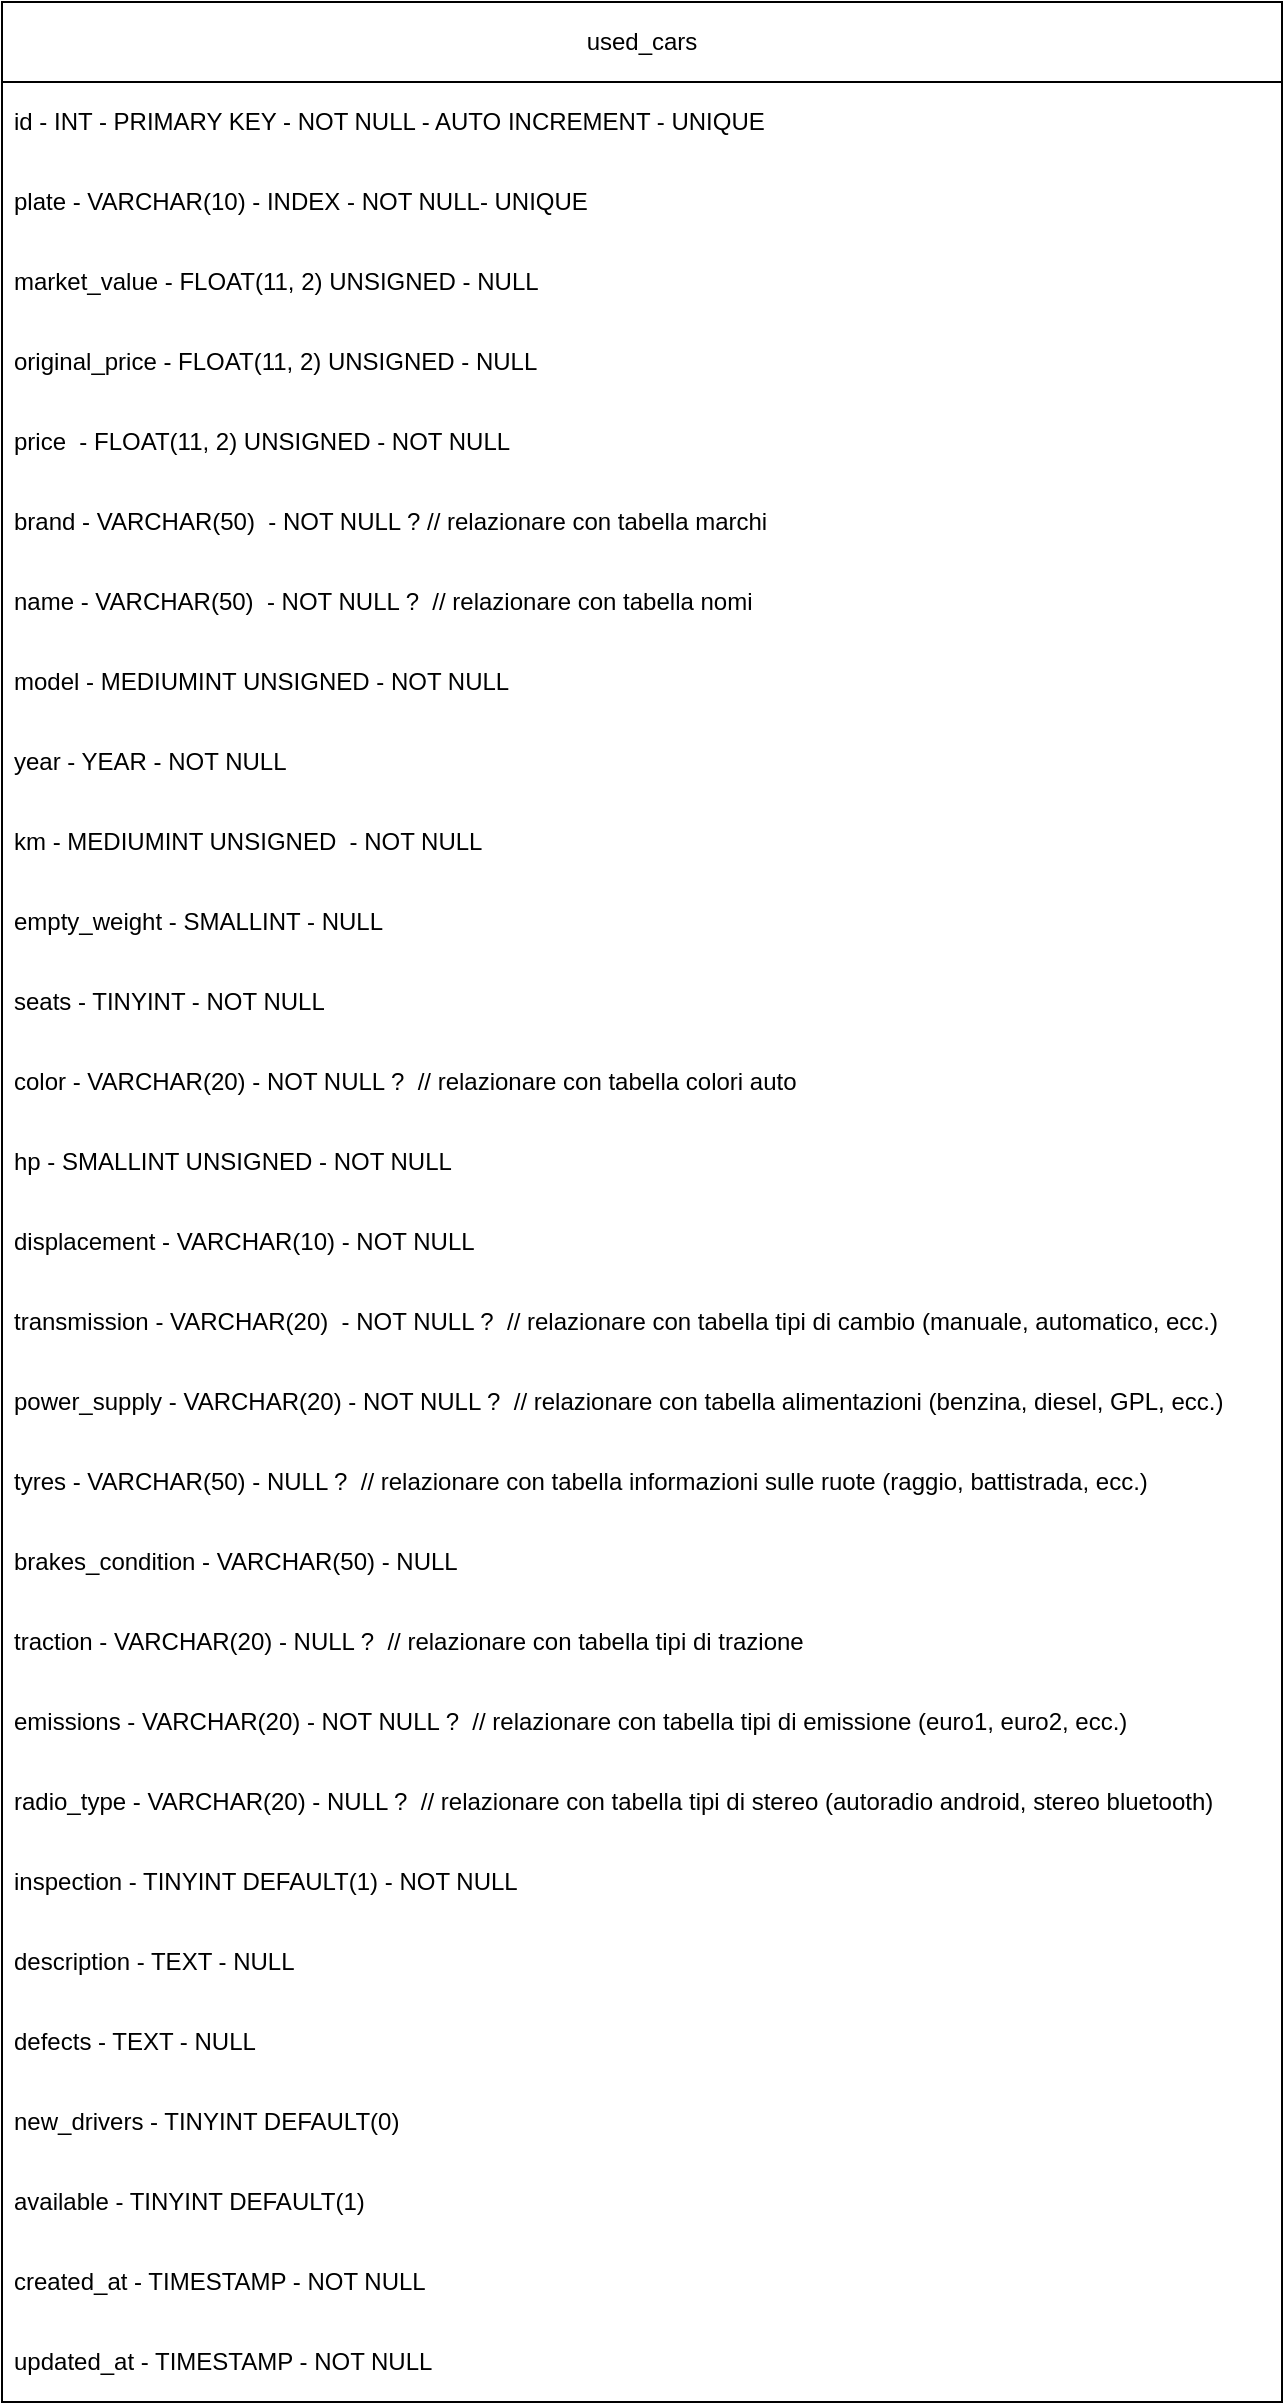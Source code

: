 <mxfile version="24.2.5" type="device">
  <diagram name="Pagina-1" id="qQ2jmCAipeFgoCpyfP0u">
    <mxGraphModel dx="1185" dy="1823" grid="1" gridSize="10" guides="1" tooltips="1" connect="1" arrows="1" fold="1" page="1" pageScale="1" pageWidth="827" pageHeight="1169" math="0" shadow="0">
      <root>
        <mxCell id="0" />
        <mxCell id="1" parent="0" />
        <mxCell id="XFqpfprVKFFytD1txw_K-1" value="used_cars" style="swimlane;fontStyle=0;childLayout=stackLayout;horizontal=1;startSize=40;horizontalStack=0;resizeParent=1;resizeParentMax=0;resizeLast=0;collapsible=1;marginBottom=0;whiteSpace=wrap;html=1;" parent="1" vertex="1">
          <mxGeometry x="94" y="-1080" width="640" height="1200" as="geometry" />
        </mxCell>
        <mxCell id="XFqpfprVKFFytD1txw_K-7" value="id - INT - PRIMARY KEY - NOT NULL - AUTO INCREMENT - UNIQUE&amp;nbsp;" style="text;align=left;verticalAlign=middle;spacingLeft=4;spacingRight=4;overflow=hidden;points=[[0,0.5],[1,0.5]];portConstraint=eastwest;rotatable=0;whiteSpace=wrap;html=1;fillColor=none;labelBorderColor=none;rounded=0;glass=0;fillStyle=dots;" parent="XFqpfprVKFFytD1txw_K-1" vertex="1">
          <mxGeometry y="40" width="640" height="40" as="geometry" />
        </mxCell>
        <mxCell id="XFqpfprVKFFytD1txw_K-11" value="plate - VARCHAR(10) - INDEX - NOT NULL- UNIQUE" style="text;strokeColor=none;fillColor=none;align=left;verticalAlign=middle;spacingLeft=4;spacingRight=4;overflow=hidden;points=[[0,0.5],[1,0.5]];portConstraint=eastwest;rotatable=0;whiteSpace=wrap;html=1;" parent="XFqpfprVKFFytD1txw_K-1" vertex="1">
          <mxGeometry y="80" width="640" height="40" as="geometry" />
        </mxCell>
        <mxCell id="XFqpfprVKFFytD1txw_K-12" value="market_value - FLOAT(11, 2) UNSIGNED - NULL" style="text;strokeColor=none;fillColor=none;align=left;verticalAlign=middle;spacingLeft=4;spacingRight=4;overflow=hidden;points=[[0,0.5],[1,0.5]];portConstraint=eastwest;rotatable=0;whiteSpace=wrap;html=1;" parent="XFqpfprVKFFytD1txw_K-1" vertex="1">
          <mxGeometry y="120" width="640" height="40" as="geometry" />
        </mxCell>
        <mxCell id="XFqpfprVKFFytD1txw_K-14" value="original_price&amp;nbsp;- FLOAT(11, 2) UNSIGNED - NULL" style="text;strokeColor=none;fillColor=none;align=left;verticalAlign=middle;spacingLeft=4;spacingRight=4;overflow=hidden;points=[[0,0.5],[1,0.5]];portConstraint=eastwest;rotatable=0;whiteSpace=wrap;html=1;" parent="XFqpfprVKFFytD1txw_K-1" vertex="1">
          <mxGeometry y="160" width="640" height="40" as="geometry" />
        </mxCell>
        <mxCell id="XFqpfprVKFFytD1txw_K-13" value="price&amp;nbsp;&amp;nbsp;- FLOAT(11, 2) UNSIGNED&amp;nbsp;- NOT NULL" style="text;strokeColor=none;fillColor=none;align=left;verticalAlign=middle;spacingLeft=4;spacingRight=4;overflow=hidden;points=[[0,0.5],[1,0.5]];portConstraint=eastwest;rotatable=0;whiteSpace=wrap;html=1;" parent="XFqpfprVKFFytD1txw_K-1" vertex="1">
          <mxGeometry y="200" width="640" height="40" as="geometry" />
        </mxCell>
        <mxCell id="XFqpfprVKFFytD1txw_K-8" value="brand - VARCHAR(50)&amp;nbsp;&amp;nbsp;- NOT NULL ? // relazionare con tabella marchi" style="text;strokeColor=none;fillColor=none;align=left;verticalAlign=middle;spacingLeft=4;spacingRight=4;overflow=hidden;points=[[0,0.5],[1,0.5]];portConstraint=eastwest;rotatable=0;whiteSpace=wrap;html=1;" parent="XFqpfprVKFFytD1txw_K-1" vertex="1">
          <mxGeometry y="240" width="640" height="40" as="geometry" />
        </mxCell>
        <mxCell id="XFqpfprVKFFytD1txw_K-10" value="name - VARCHAR(50)&amp;nbsp;&amp;nbsp;- NOT NULL ?&amp;nbsp;&amp;nbsp;// relazionare con tabella nomi" style="text;strokeColor=none;fillColor=none;align=left;verticalAlign=middle;spacingLeft=4;spacingRight=4;overflow=hidden;points=[[0,0.5],[1,0.5]];portConstraint=eastwest;rotatable=0;whiteSpace=wrap;html=1;" parent="XFqpfprVKFFytD1txw_K-1" vertex="1">
          <mxGeometry y="280" width="640" height="40" as="geometry" />
        </mxCell>
        <mxCell id="XFqpfprVKFFytD1txw_K-22" value="model - MEDIUMINT UNSIGNED - NOT NULL" style="text;strokeColor=none;fillColor=none;align=left;verticalAlign=middle;spacingLeft=4;spacingRight=4;overflow=hidden;points=[[0,0.5],[1,0.5]];portConstraint=eastwest;rotatable=0;whiteSpace=wrap;html=1;" parent="XFqpfprVKFFytD1txw_K-1" vertex="1">
          <mxGeometry y="320" width="640" height="40" as="geometry" />
        </mxCell>
        <mxCell id="XFqpfprVKFFytD1txw_K-21" value="year - YEAR - NOT NULL" style="text;strokeColor=none;fillColor=none;align=left;verticalAlign=middle;spacingLeft=4;spacingRight=4;overflow=hidden;points=[[0,0.5],[1,0.5]];portConstraint=eastwest;rotatable=0;whiteSpace=wrap;html=1;" parent="XFqpfprVKFFytD1txw_K-1" vertex="1">
          <mxGeometry y="360" width="640" height="40" as="geometry" />
        </mxCell>
        <mxCell id="XFqpfprVKFFytD1txw_K-25" value="km - MEDIUMINT UNSIGNED&amp;nbsp;&amp;nbsp;- NOT NULL" style="text;strokeColor=none;fillColor=none;align=left;verticalAlign=middle;spacingLeft=4;spacingRight=4;overflow=hidden;points=[[0,0.5],[1,0.5]];portConstraint=eastwest;rotatable=0;whiteSpace=wrap;html=1;" parent="XFqpfprVKFFytD1txw_K-1" vertex="1">
          <mxGeometry y="400" width="640" height="40" as="geometry" />
        </mxCell>
        <mxCell id="09YJXXn5YjcWA-_cg1M6-2" value="empty_weight - SMALLINT - NULL" style="text;strokeColor=none;fillColor=none;align=left;verticalAlign=middle;spacingLeft=4;spacingRight=4;overflow=hidden;points=[[0,0.5],[1,0.5]];portConstraint=eastwest;rotatable=0;whiteSpace=wrap;html=1;" vertex="1" parent="XFqpfprVKFFytD1txw_K-1">
          <mxGeometry y="440" width="640" height="40" as="geometry" />
        </mxCell>
        <mxCell id="XFqpfprVKFFytD1txw_K-18" value="seats - TINYINT - NOT NULL" style="text;strokeColor=none;fillColor=none;align=left;verticalAlign=middle;spacingLeft=4;spacingRight=4;overflow=hidden;points=[[0,0.5],[1,0.5]];portConstraint=eastwest;rotatable=0;whiteSpace=wrap;html=1;" parent="XFqpfprVKFFytD1txw_K-1" vertex="1">
          <mxGeometry y="480" width="640" height="40" as="geometry" />
        </mxCell>
        <mxCell id="09YJXXn5YjcWA-_cg1M6-4" value="color - VARCHAR(20) - NOT NULL ?&amp;nbsp;&amp;nbsp;// relazionare con tabella colori auto" style="text;strokeColor=none;fillColor=none;align=left;verticalAlign=middle;spacingLeft=4;spacingRight=4;overflow=hidden;points=[[0,0.5],[1,0.5]];portConstraint=eastwest;rotatable=0;whiteSpace=wrap;html=1;" vertex="1" parent="XFqpfprVKFFytD1txw_K-1">
          <mxGeometry y="520" width="640" height="40" as="geometry" />
        </mxCell>
        <mxCell id="XFqpfprVKFFytD1txw_K-16" value="hp - SMALLINT UNSIGNED - NOT NULL" style="text;strokeColor=none;fillColor=none;align=left;verticalAlign=middle;spacingLeft=4;spacingRight=4;overflow=hidden;points=[[0,0.5],[1,0.5]];portConstraint=eastwest;rotatable=0;whiteSpace=wrap;html=1;" parent="XFqpfprVKFFytD1txw_K-1" vertex="1">
          <mxGeometry y="560" width="640" height="40" as="geometry" />
        </mxCell>
        <mxCell id="XFqpfprVKFFytD1txw_K-17" value="displacement - VARCHAR(10) - NOT NULL" style="text;strokeColor=none;fillColor=none;align=left;verticalAlign=middle;spacingLeft=4;spacingRight=4;overflow=hidden;points=[[0,0.5],[1,0.5]];portConstraint=eastwest;rotatable=0;whiteSpace=wrap;html=1;" parent="XFqpfprVKFFytD1txw_K-1" vertex="1">
          <mxGeometry y="600" width="640" height="40" as="geometry" />
        </mxCell>
        <mxCell id="XFqpfprVKFFytD1txw_K-19" value="transmission - VARCHAR(20)&amp;nbsp; - NOT NULL ?&amp;nbsp;&amp;nbsp;// relazionare con tabella tipi di cambio (manuale, automatico, ecc.)" style="text;strokeColor=none;fillColor=none;align=left;verticalAlign=middle;spacingLeft=4;spacingRight=4;overflow=hidden;points=[[0,0.5],[1,0.5]];portConstraint=eastwest;rotatable=0;whiteSpace=wrap;html=1;" parent="XFqpfprVKFFytD1txw_K-1" vertex="1">
          <mxGeometry y="640" width="640" height="40" as="geometry" />
        </mxCell>
        <mxCell id="XFqpfprVKFFytD1txw_K-23" value="power_supply - VARCHAR(20) - NOT NULL ?&amp;nbsp;&amp;nbsp;// relazionare con tabella alimentazioni (benzina, diesel, GPL, ecc.)" style="text;strokeColor=none;fillColor=none;align=left;verticalAlign=middle;spacingLeft=4;spacingRight=4;overflow=hidden;points=[[0,0.5],[1,0.5]];portConstraint=eastwest;rotatable=0;whiteSpace=wrap;html=1;" parent="XFqpfprVKFFytD1txw_K-1" vertex="1">
          <mxGeometry y="680" width="640" height="40" as="geometry" />
        </mxCell>
        <mxCell id="XFqpfprVKFFytD1txw_K-31" value="tyres - VARCHAR(50) - NULL ?&amp;nbsp;&amp;nbsp;// relazionare con tabella informazioni sulle ruote (raggio, battistrada, ecc.)" style="text;strokeColor=none;fillColor=none;align=left;verticalAlign=middle;spacingLeft=4;spacingRight=4;overflow=hidden;points=[[0,0.5],[1,0.5]];portConstraint=eastwest;rotatable=0;whiteSpace=wrap;html=1;" parent="XFqpfprVKFFytD1txw_K-1" vertex="1">
          <mxGeometry y="720" width="640" height="40" as="geometry" />
        </mxCell>
        <mxCell id="XFqpfprVKFFytD1txw_K-32" value="brakes_condition - VARCHAR(50) - NULL" style="text;strokeColor=none;fillColor=none;align=left;verticalAlign=middle;spacingLeft=4;spacingRight=4;overflow=hidden;points=[[0,0.5],[1,0.5]];portConstraint=eastwest;rotatable=0;whiteSpace=wrap;html=1;" parent="XFqpfprVKFFytD1txw_K-1" vertex="1">
          <mxGeometry y="760" width="640" height="40" as="geometry" />
        </mxCell>
        <mxCell id="09YJXXn5YjcWA-_cg1M6-1" value="traction - VARCHAR(20) - NULL ?&amp;nbsp;&amp;nbsp;// relazionare con tabella tipi di trazione" style="text;strokeColor=none;fillColor=none;align=left;verticalAlign=middle;spacingLeft=4;spacingRight=4;overflow=hidden;points=[[0,0.5],[1,0.5]];portConstraint=eastwest;rotatable=0;whiteSpace=wrap;html=1;" vertex="1" parent="XFqpfprVKFFytD1txw_K-1">
          <mxGeometry y="800" width="640" height="40" as="geometry" />
        </mxCell>
        <mxCell id="09YJXXn5YjcWA-_cg1M6-3" value="emissions - VARCHAR(20) - NOT NULL ?&amp;nbsp;&amp;nbsp;// relazionare con tabella tipi di emissione (euro1, euro2, ecc.)" style="text;strokeColor=none;fillColor=none;align=left;verticalAlign=middle;spacingLeft=4;spacingRight=4;overflow=hidden;points=[[0,0.5],[1,0.5]];portConstraint=eastwest;rotatable=0;whiteSpace=wrap;html=1;" vertex="1" parent="XFqpfprVKFFytD1txw_K-1">
          <mxGeometry y="840" width="640" height="40" as="geometry" />
        </mxCell>
        <mxCell id="XFqpfprVKFFytD1txw_K-33" value="radio_type - VARCHAR(20) - NULL ?&amp;nbsp;&amp;nbsp;// relazionare con tabella tipi di stereo (autoradio android, stereo bluetooth)" style="text;strokeColor=none;fillColor=none;align=left;verticalAlign=middle;spacingLeft=4;spacingRight=4;overflow=hidden;points=[[0,0.5],[1,0.5]];portConstraint=eastwest;rotatable=0;whiteSpace=wrap;html=1;" parent="XFqpfprVKFFytD1txw_K-1" vertex="1">
          <mxGeometry y="880" width="640" height="40" as="geometry" />
        </mxCell>
        <mxCell id="XFqpfprVKFFytD1txw_K-30" value="inspection - TINYINT DEFAULT(1) - NOT NULL" style="text;strokeColor=none;fillColor=none;align=left;verticalAlign=middle;spacingLeft=4;spacingRight=4;overflow=hidden;points=[[0,0.5],[1,0.5]];portConstraint=eastwest;rotatable=0;whiteSpace=wrap;html=1;" parent="XFqpfprVKFFytD1txw_K-1" vertex="1">
          <mxGeometry y="920" width="640" height="40" as="geometry" />
        </mxCell>
        <mxCell id="XFqpfprVKFFytD1txw_K-24" value="description - TEXT - NULL" style="text;strokeColor=none;fillColor=none;align=left;verticalAlign=middle;spacingLeft=4;spacingRight=4;overflow=hidden;points=[[0,0.5],[1,0.5]];portConstraint=eastwest;rotatable=0;whiteSpace=wrap;html=1;" parent="XFqpfprVKFFytD1txw_K-1" vertex="1">
          <mxGeometry y="960" width="640" height="40" as="geometry" />
        </mxCell>
        <mxCell id="XFqpfprVKFFytD1txw_K-27" value="defects - TEXT - NULL" style="text;strokeColor=none;fillColor=none;align=left;verticalAlign=middle;spacingLeft=4;spacingRight=4;overflow=hidden;points=[[0,0.5],[1,0.5]];portConstraint=eastwest;rotatable=0;whiteSpace=wrap;html=1;" parent="XFqpfprVKFFytD1txw_K-1" vertex="1">
          <mxGeometry y="1000" width="640" height="40" as="geometry" />
        </mxCell>
        <mxCell id="XFqpfprVKFFytD1txw_K-20" value="new_drivers - TINYINT DEFAULT(0)" style="text;strokeColor=none;fillColor=none;align=left;verticalAlign=middle;spacingLeft=4;spacingRight=4;overflow=hidden;points=[[0,0.5],[1,0.5]];portConstraint=eastwest;rotatable=0;whiteSpace=wrap;html=1;" parent="XFqpfprVKFFytD1txw_K-1" vertex="1">
          <mxGeometry y="1040" width="640" height="40" as="geometry" />
        </mxCell>
        <mxCell id="XFqpfprVKFFytD1txw_K-26" value="available - TINYINT DEFAULT(1)" style="text;strokeColor=none;fillColor=none;align=left;verticalAlign=middle;spacingLeft=4;spacingRight=4;overflow=hidden;points=[[0,0.5],[1,0.5]];portConstraint=eastwest;rotatable=0;whiteSpace=wrap;html=1;" parent="XFqpfprVKFFytD1txw_K-1" vertex="1">
          <mxGeometry y="1080" width="640" height="40" as="geometry" />
        </mxCell>
        <mxCell id="XFqpfprVKFFytD1txw_K-28" value="created_at - TIMESTAMP - NOT NULL" style="text;strokeColor=none;fillColor=none;align=left;verticalAlign=middle;spacingLeft=4;spacingRight=4;overflow=hidden;points=[[0,0.5],[1,0.5]];portConstraint=eastwest;rotatable=0;whiteSpace=wrap;html=1;" parent="XFqpfprVKFFytD1txw_K-1" vertex="1">
          <mxGeometry y="1120" width="640" height="40" as="geometry" />
        </mxCell>
        <mxCell id="XFqpfprVKFFytD1txw_K-29" value="updated_at - TIMESTAMP - NOT NULL" style="text;strokeColor=none;fillColor=none;align=left;verticalAlign=middle;spacingLeft=4;spacingRight=4;overflow=hidden;points=[[0,0.5],[1,0.5]];portConstraint=eastwest;rotatable=0;whiteSpace=wrap;html=1;" parent="XFqpfprVKFFytD1txw_K-1" vertex="1">
          <mxGeometry y="1160" width="640" height="40" as="geometry" />
        </mxCell>
      </root>
    </mxGraphModel>
  </diagram>
</mxfile>
